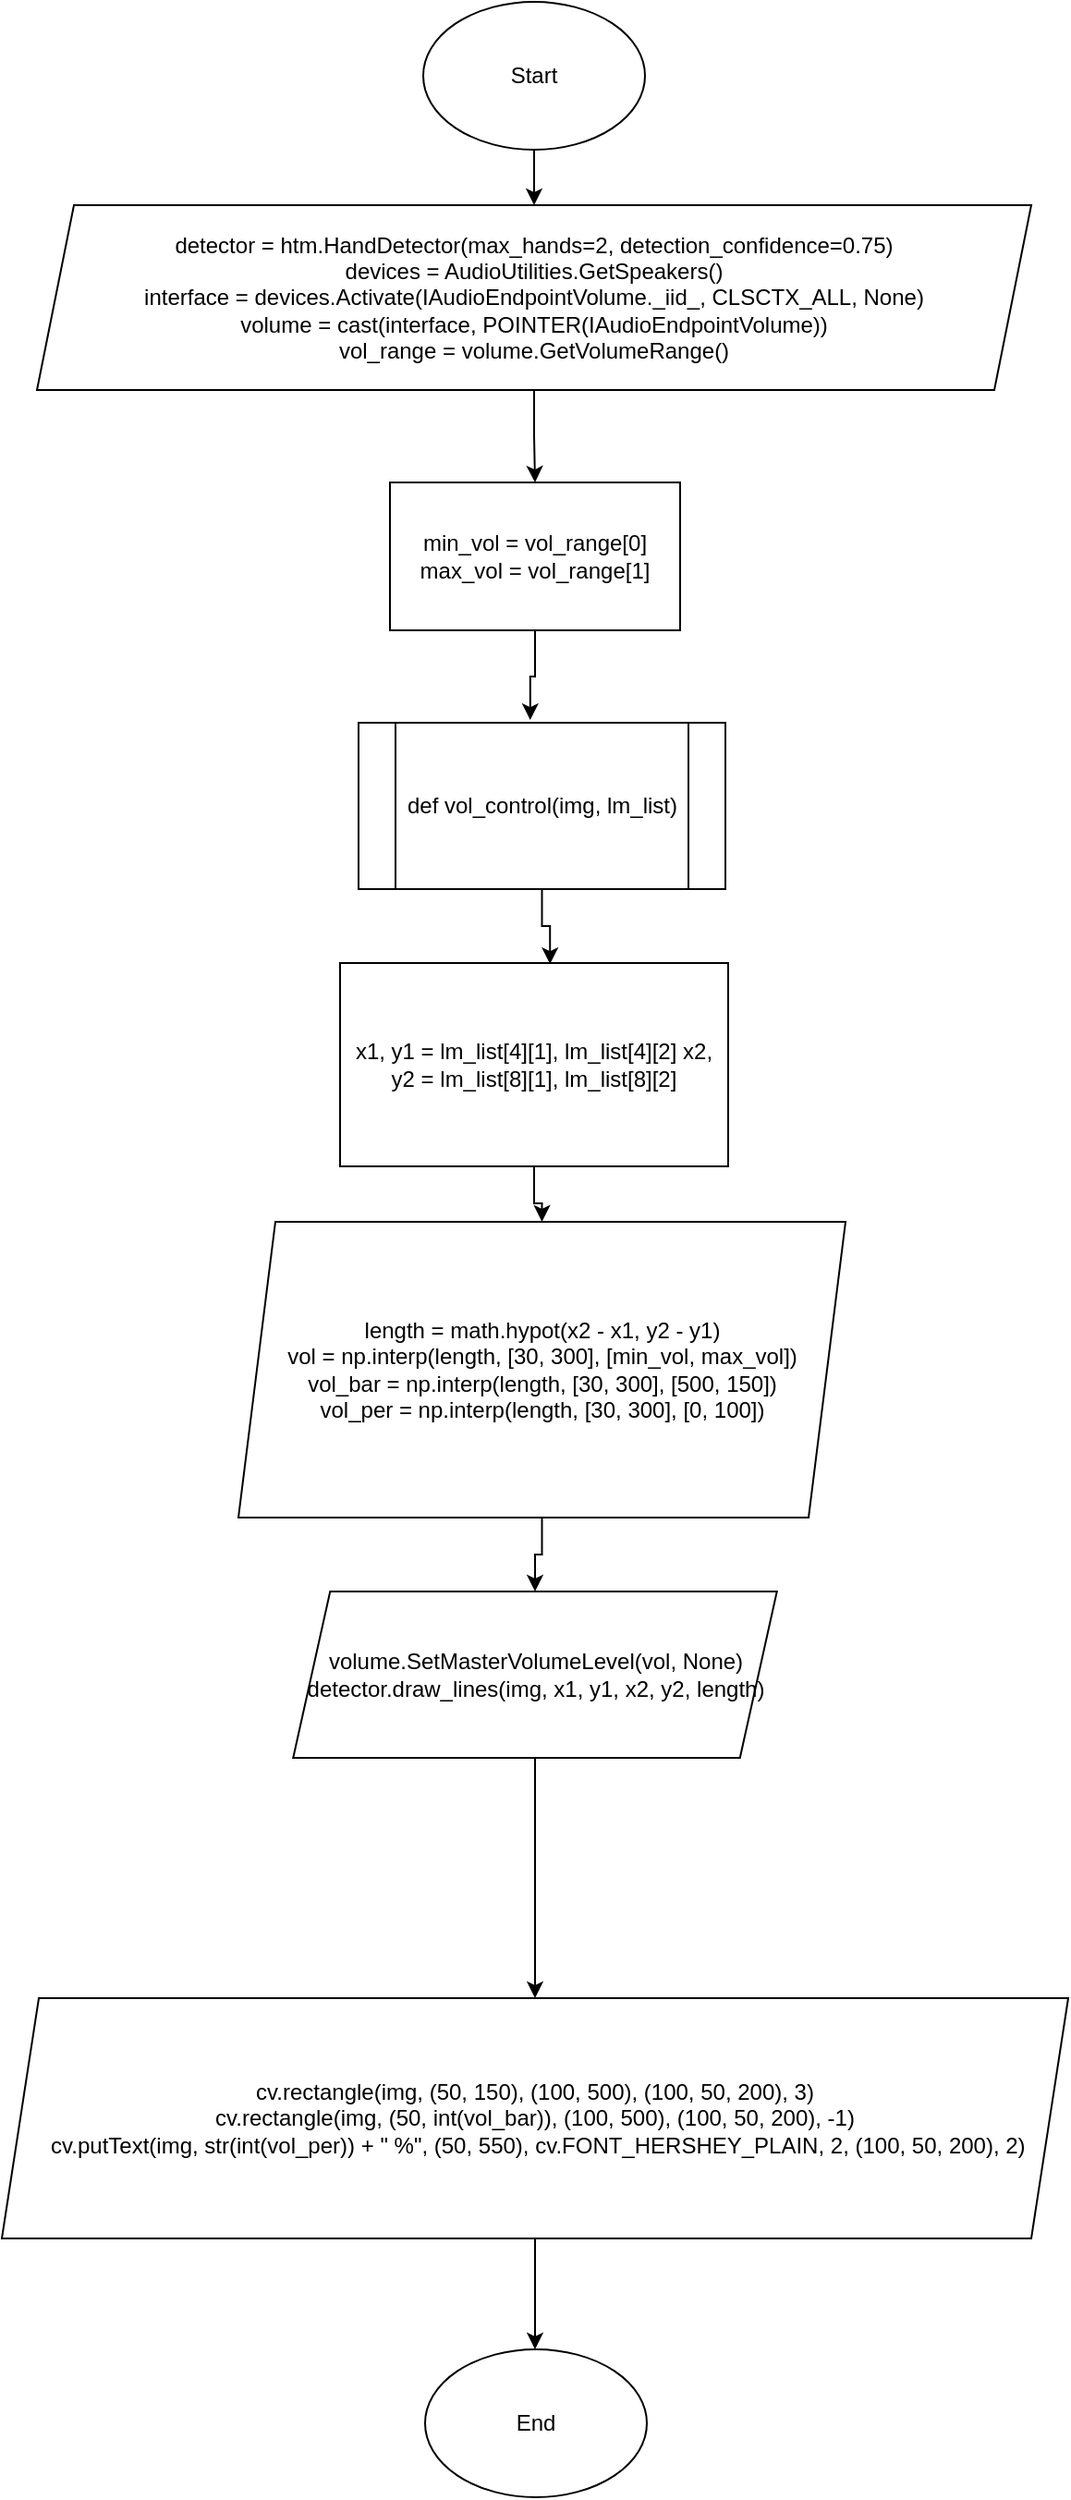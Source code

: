 <mxfile version="15.5.0" type="google"><diagram id="flnRuGj1qQppTgeyq5Uj" name="Page-1"><mxGraphModel dx="1038" dy="519" grid="1" gridSize="10" guides="1" tooltips="1" connect="1" arrows="1" fold="1" page="1" pageScale="1" pageWidth="850" pageHeight="1100" math="0" shadow="0"><root><mxCell id="0"/><mxCell id="1" parent="0"/><mxCell id="h7SMyyrNQ7k6UgU_SUMA-3" style="edgeStyle=orthogonalEdgeStyle;rounded=0;orthogonalLoop=1;jettySize=auto;html=1;entryX=0.5;entryY=0;entryDx=0;entryDy=0;" edge="1" parent="1" source="h7SMyyrNQ7k6UgU_SUMA-1" target="h7SMyyrNQ7k6UgU_SUMA-2"><mxGeometry relative="1" as="geometry"/></mxCell><mxCell id="h7SMyyrNQ7k6UgU_SUMA-1" value="Start" style="ellipse;whiteSpace=wrap;html=1;" vertex="1" parent="1"><mxGeometry x="365" y="60" width="120" height="80" as="geometry"/></mxCell><mxCell id="h7SMyyrNQ7k6UgU_SUMA-5" style="edgeStyle=orthogonalEdgeStyle;rounded=0;orthogonalLoop=1;jettySize=auto;html=1;" edge="1" parent="1" source="h7SMyyrNQ7k6UgU_SUMA-2" target="h7SMyyrNQ7k6UgU_SUMA-4"><mxGeometry relative="1" as="geometry"/></mxCell><mxCell id="h7SMyyrNQ7k6UgU_SUMA-2" value="detector = htm.HandDetector(max_hands=2, detection_confidence=0.75) &lt;br&gt;devices = AudioUtilities.GetSpeakers() &lt;br&gt;interface = devices.Activate(IAudioEndpointVolume._iid_, CLSCTX_ALL, None) &lt;br&gt;volume = cast(interface, POINTER(IAudioEndpointVolume)) &lt;br&gt;vol_range = volume.GetVolumeRange()" style="shape=parallelogram;perimeter=parallelogramPerimeter;whiteSpace=wrap;html=1;fixedSize=1;" vertex="1" parent="1"><mxGeometry x="156" y="170" width="538" height="100" as="geometry"/></mxCell><mxCell id="h7SMyyrNQ7k6UgU_SUMA-7" style="edgeStyle=orthogonalEdgeStyle;rounded=0;orthogonalLoop=1;jettySize=auto;html=1;entryX=0.468;entryY=-0.016;entryDx=0;entryDy=0;entryPerimeter=0;" edge="1" parent="1" source="h7SMyyrNQ7k6UgU_SUMA-4" target="h7SMyyrNQ7k6UgU_SUMA-6"><mxGeometry relative="1" as="geometry"/></mxCell><mxCell id="h7SMyyrNQ7k6UgU_SUMA-4" value="min_vol = vol_range[0] max_vol = vol_range[1]" style="rounded=0;whiteSpace=wrap;html=1;" vertex="1" parent="1"><mxGeometry x="347" y="320" width="157" height="80" as="geometry"/></mxCell><mxCell id="h7SMyyrNQ7k6UgU_SUMA-9" style="edgeStyle=orthogonalEdgeStyle;rounded=0;orthogonalLoop=1;jettySize=auto;html=1;entryX=0.541;entryY=0.005;entryDx=0;entryDy=0;entryPerimeter=0;" edge="1" parent="1" source="h7SMyyrNQ7k6UgU_SUMA-6" target="h7SMyyrNQ7k6UgU_SUMA-8"><mxGeometry relative="1" as="geometry"/></mxCell><mxCell id="h7SMyyrNQ7k6UgU_SUMA-6" value="def vol_control(img, lm_list)" style="shape=process;whiteSpace=wrap;html=1;backgroundOutline=1;" vertex="1" parent="1"><mxGeometry x="330" y="450" width="198.5" height="90" as="geometry"/></mxCell><mxCell id="h7SMyyrNQ7k6UgU_SUMA-11" style="edgeStyle=orthogonalEdgeStyle;rounded=0;orthogonalLoop=1;jettySize=auto;html=1;" edge="1" parent="1" source="h7SMyyrNQ7k6UgU_SUMA-8" target="h7SMyyrNQ7k6UgU_SUMA-10"><mxGeometry relative="1" as="geometry"/></mxCell><mxCell id="h7SMyyrNQ7k6UgU_SUMA-8" value="x1, y1 = lm_list[4][1], lm_list[4][2] x2, y2 = lm_list[8][1], lm_list[8][2]" style="rounded=0;whiteSpace=wrap;html=1;" vertex="1" parent="1"><mxGeometry x="320" y="580" width="210" height="110" as="geometry"/></mxCell><mxCell id="h7SMyyrNQ7k6UgU_SUMA-13" style="edgeStyle=orthogonalEdgeStyle;rounded=0;orthogonalLoop=1;jettySize=auto;html=1;entryX=0.5;entryY=0;entryDx=0;entryDy=0;" edge="1" parent="1" source="h7SMyyrNQ7k6UgU_SUMA-10" target="h7SMyyrNQ7k6UgU_SUMA-12"><mxGeometry relative="1" as="geometry"/></mxCell><mxCell id="h7SMyyrNQ7k6UgU_SUMA-10" value="length = math.hypot(x2 - x1, y2 - y1) &lt;br&gt;vol = np.interp(length, [30, 300], [min_vol, max_vol]) &lt;br&gt;vol_bar = np.interp(length, [30, 300], [500, 150]) &lt;br&gt;vol_per = np.interp(length, [30, 300], [0, 100])" style="shape=parallelogram;perimeter=parallelogramPerimeter;whiteSpace=wrap;html=1;fixedSize=1;" vertex="1" parent="1"><mxGeometry x="265" y="720" width="328.5" height="160" as="geometry"/></mxCell><mxCell id="h7SMyyrNQ7k6UgU_SUMA-14" style="edgeStyle=orthogonalEdgeStyle;rounded=0;orthogonalLoop=1;jettySize=auto;html=1;" edge="1" parent="1" source="h7SMyyrNQ7k6UgU_SUMA-12"><mxGeometry relative="1" as="geometry"><mxPoint x="425.505" y="1140" as="targetPoint"/></mxGeometry></mxCell><mxCell id="h7SMyyrNQ7k6UgU_SUMA-12" value="volume.SetMasterVolumeLevel(vol, None) detector.draw_lines(img, x1, y1, x2, y2, length)" style="shape=parallelogram;perimeter=parallelogramPerimeter;whiteSpace=wrap;html=1;fixedSize=1;" vertex="1" parent="1"><mxGeometry x="294.63" y="920" width="261.75" height="90" as="geometry"/></mxCell><mxCell id="h7SMyyrNQ7k6UgU_SUMA-16" style="edgeStyle=orthogonalEdgeStyle;rounded=0;orthogonalLoop=1;jettySize=auto;html=1;" edge="1" parent="1" source="h7SMyyrNQ7k6UgU_SUMA-15"><mxGeometry relative="1" as="geometry"><mxPoint x="425.5" y="1330" as="targetPoint"/></mxGeometry></mxCell><mxCell id="h7SMyyrNQ7k6UgU_SUMA-15" value="cv.rectangle(img, (50, 150), (100, 500), (100, 50, 200), 3) &lt;br&gt;cv.rectangle(img, (50, int(vol_bar)), (100, 500), (100, 50, 200), -1)&lt;br&gt;&amp;nbsp;cv.putText(img, str(int(vol_per)) + &quot; %&quot;, (50, 550), cv.FONT_HERSHEY_PLAIN, 2, (100, 50, 200), 2)" style="shape=parallelogram;perimeter=parallelogramPerimeter;whiteSpace=wrap;html=1;fixedSize=1;" vertex="1" parent="1"><mxGeometry x="137" y="1140" width="577" height="130" as="geometry"/></mxCell><mxCell id="h7SMyyrNQ7k6UgU_SUMA-17" value="End" style="ellipse;whiteSpace=wrap;html=1;" vertex="1" parent="1"><mxGeometry x="366" y="1330" width="120" height="80" as="geometry"/></mxCell></root></mxGraphModel></diagram></mxfile>